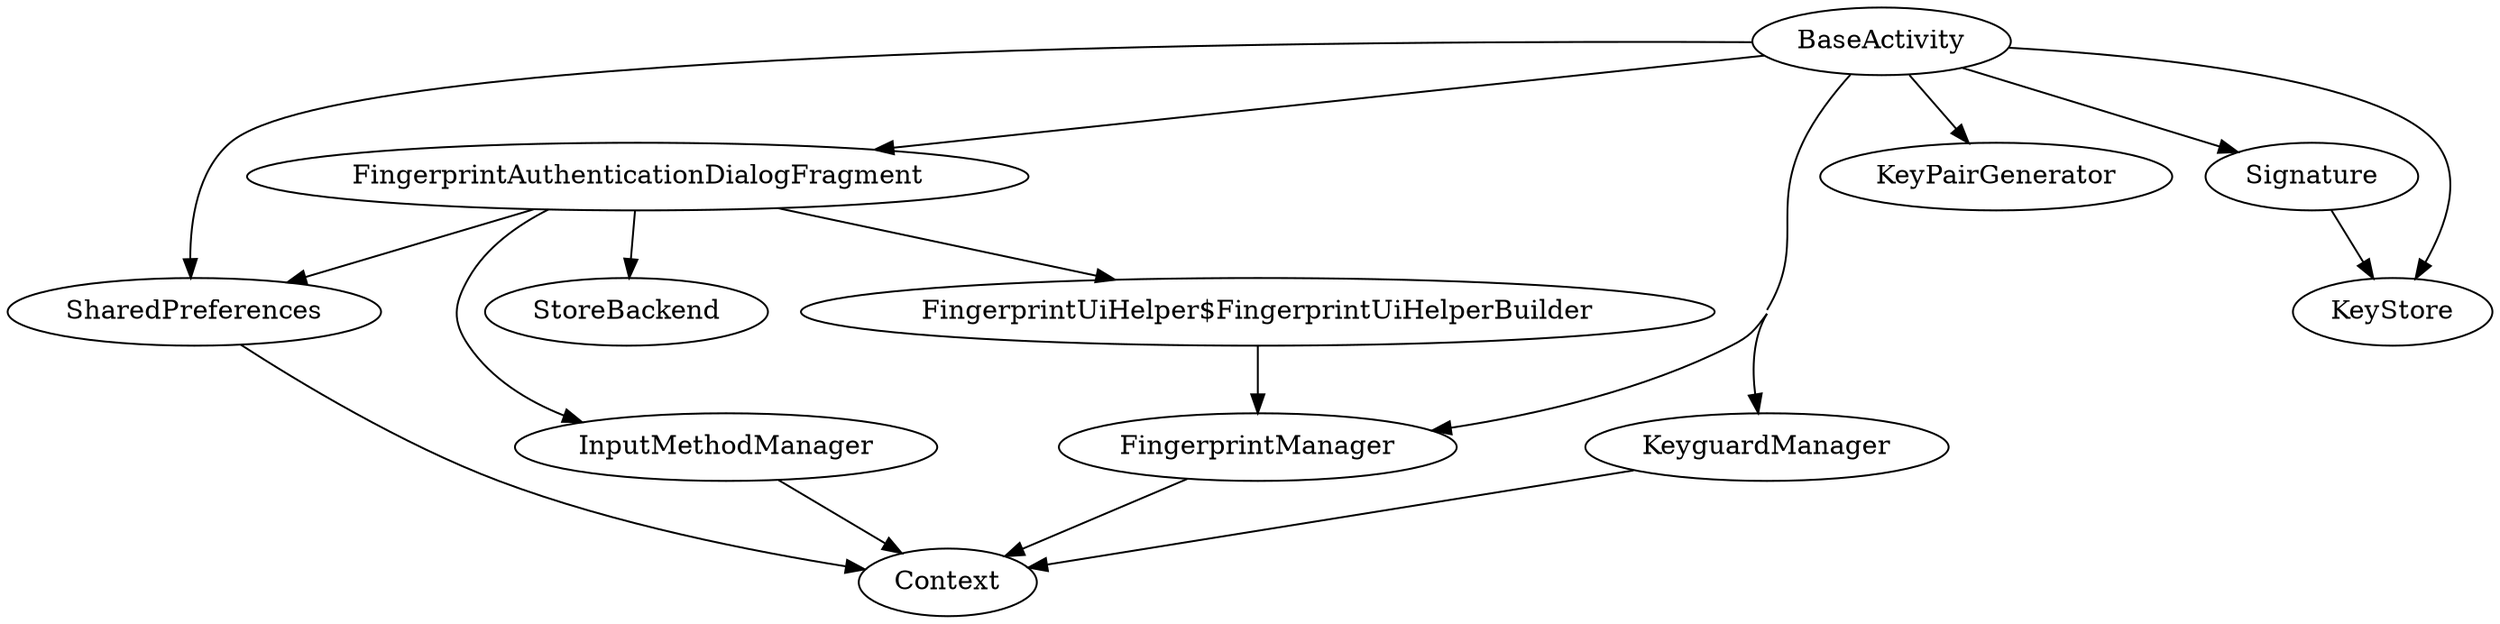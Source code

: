 digraph G1 {
  concentrate = true;
  BaseActivity -> FingerprintAuthenticationDialogFragment;
  BaseActivity -> KeyguardManager;
  BaseActivity -> SharedPreferences;
  BaseActivity -> FingerprintManager;
  BaseActivity -> KeyPairGenerator;
  BaseActivity -> KeyStore;
  BaseActivity -> Signature;
  n2 [label="FingerprintUiHelper$FingerprintUiHelperBuilder"];
  FingerprintAuthenticationDialogFragment -> n2;
  FingerprintAuthenticationDialogFragment -> SharedPreferences;
  FingerprintAuthenticationDialogFragment -> InputMethodManager;
  FingerprintAuthenticationDialogFragment -> StoreBackend;
  FingerprintManager -> Context;
  n2 -> FingerprintManager;
  InputMethodManager -> Context;
  KeyguardManager -> Context;
  SharedPreferences -> Context;
  Signature -> KeyStore;
}
